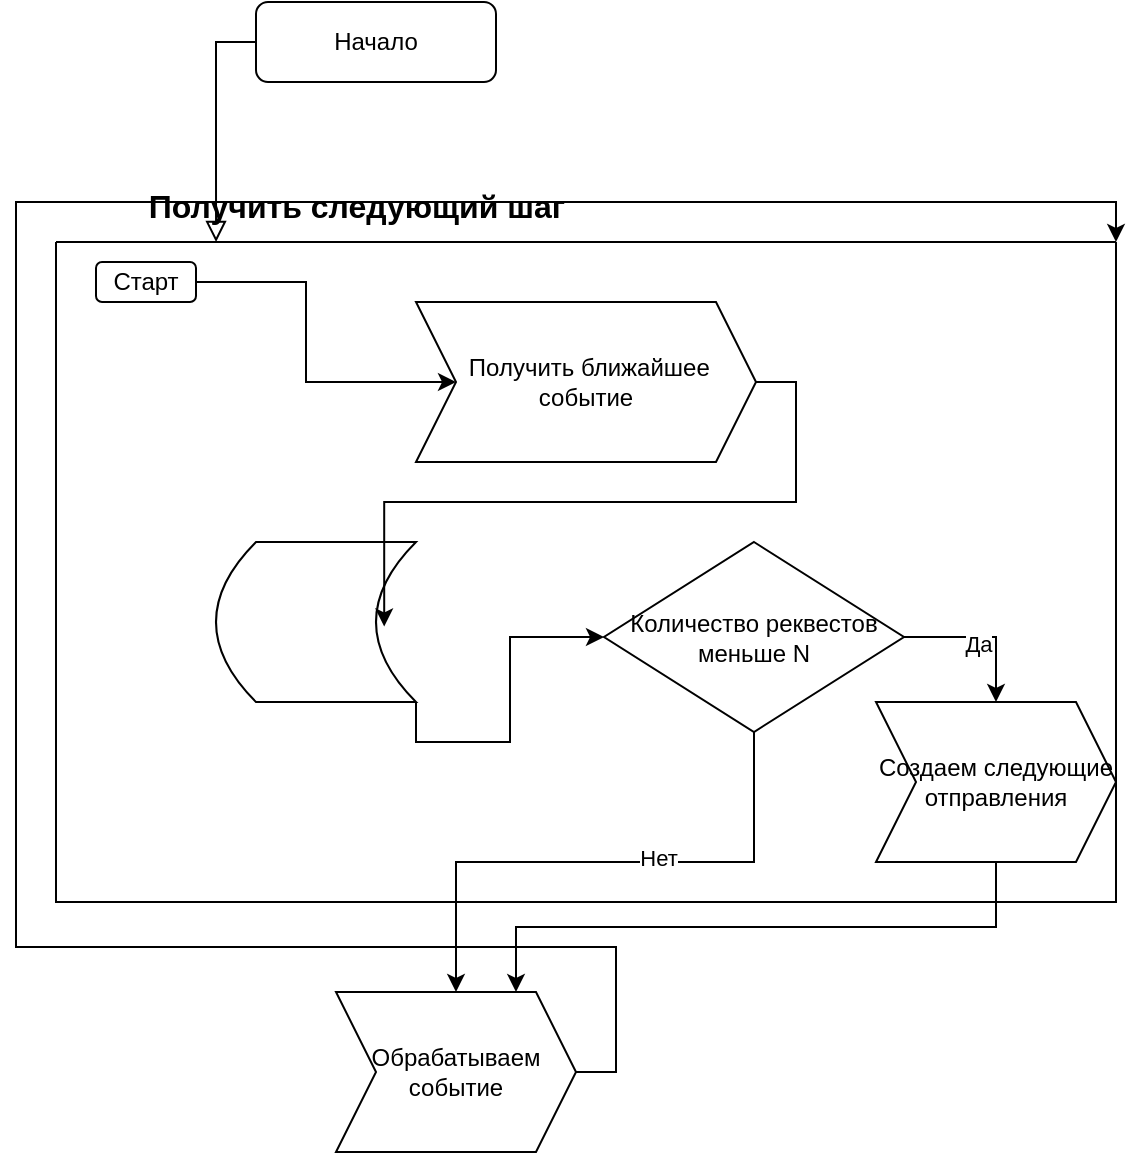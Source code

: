 <mxfile version="24.9.2">
  <diagram id="C5RBs43oDa-KdzZeNtuy" name="Page-1">
    <mxGraphModel dx="1274" dy="702" grid="1" gridSize="10" guides="1" tooltips="1" connect="1" arrows="1" fold="1" page="1" pageScale="1" pageWidth="827" pageHeight="1169" math="0" shadow="0">
      <root>
        <mxCell id="WIyWlLk6GJQsqaUBKTNV-0" />
        <mxCell id="WIyWlLk6GJQsqaUBKTNV-1" parent="WIyWlLk6GJQsqaUBKTNV-0" />
        <mxCell id="WIyWlLk6GJQsqaUBKTNV-2" value="" style="rounded=0;html=1;jettySize=auto;orthogonalLoop=1;fontSize=11;endArrow=block;endFill=0;endSize=8;strokeWidth=1;shadow=0;labelBackgroundColor=none;edgeStyle=orthogonalEdgeStyle;" parent="WIyWlLk6GJQsqaUBKTNV-1" source="WIyWlLk6GJQsqaUBKTNV-3" edge="1">
          <mxGeometry relative="1" as="geometry">
            <mxPoint x="220.034" y="170.028" as="targetPoint" />
          </mxGeometry>
        </mxCell>
        <mxCell id="WIyWlLk6GJQsqaUBKTNV-3" value="Начало" style="rounded=1;whiteSpace=wrap;html=1;fontSize=12;glass=0;strokeWidth=1;shadow=0;" parent="WIyWlLk6GJQsqaUBKTNV-1" vertex="1">
          <mxGeometry x="240" y="50" width="120" height="40" as="geometry" />
        </mxCell>
        <mxCell id="movLkcahRa3hKP9TegVr-1" value="" style="swimlane;startSize=0;" vertex="1" parent="WIyWlLk6GJQsqaUBKTNV-1">
          <mxGeometry x="140" y="170" width="530" height="330" as="geometry">
            <mxRectangle x="140" y="170" width="50" height="40" as="alternateBounds" />
          </mxGeometry>
        </mxCell>
        <mxCell id="movLkcahRa3hKP9TegVr-21" style="edgeStyle=orthogonalEdgeStyle;rounded=0;orthogonalLoop=1;jettySize=auto;html=1;exitX=1;exitY=0.5;exitDx=0;exitDy=0;" edge="1" parent="movLkcahRa3hKP9TegVr-1" source="movLkcahRa3hKP9TegVr-4" target="movLkcahRa3hKP9TegVr-7">
          <mxGeometry relative="1" as="geometry" />
        </mxCell>
        <mxCell id="movLkcahRa3hKP9TegVr-4" value="Старт" style="rounded=1;whiteSpace=wrap;html=1;" vertex="1" parent="movLkcahRa3hKP9TegVr-1">
          <mxGeometry x="20" y="10" width="50" height="20" as="geometry" />
        </mxCell>
        <mxCell id="movLkcahRa3hKP9TegVr-7" value="&amp;nbsp;Получить ближайшее событие" style="shape=step;perimeter=stepPerimeter;whiteSpace=wrap;html=1;fixedSize=1;" vertex="1" parent="movLkcahRa3hKP9TegVr-1">
          <mxGeometry x="180" y="30" width="170" height="80" as="geometry" />
        </mxCell>
        <mxCell id="movLkcahRa3hKP9TegVr-22" style="edgeStyle=orthogonalEdgeStyle;rounded=0;orthogonalLoop=1;jettySize=auto;html=1;exitX=1;exitY=1;exitDx=0;exitDy=0;entryX=0;entryY=0.5;entryDx=0;entryDy=0;" edge="1" parent="movLkcahRa3hKP9TegVr-1" source="movLkcahRa3hKP9TegVr-15" target="movLkcahRa3hKP9TegVr-20">
          <mxGeometry relative="1" as="geometry" />
        </mxCell>
        <mxCell id="movLkcahRa3hKP9TegVr-15" value="" style="shape=dataStorage;whiteSpace=wrap;html=1;fixedSize=1;" vertex="1" parent="movLkcahRa3hKP9TegVr-1">
          <mxGeometry x="80" y="150" width="100" height="80" as="geometry" />
        </mxCell>
        <mxCell id="movLkcahRa3hKP9TegVr-16" style="edgeStyle=orthogonalEdgeStyle;rounded=0;orthogonalLoop=1;jettySize=auto;html=1;exitX=1;exitY=0.5;exitDx=0;exitDy=0;entryX=0.841;entryY=0.528;entryDx=0;entryDy=0;entryPerimeter=0;" edge="1" parent="movLkcahRa3hKP9TegVr-1" source="movLkcahRa3hKP9TegVr-7" target="movLkcahRa3hKP9TegVr-15">
          <mxGeometry relative="1" as="geometry" />
        </mxCell>
        <mxCell id="movLkcahRa3hKP9TegVr-26" style="edgeStyle=orthogonalEdgeStyle;rounded=0;orthogonalLoop=1;jettySize=auto;html=1;exitX=1;exitY=0.5;exitDx=0;exitDy=0;entryX=0.5;entryY=0;entryDx=0;entryDy=0;" edge="1" parent="movLkcahRa3hKP9TegVr-1" source="movLkcahRa3hKP9TegVr-20" target="movLkcahRa3hKP9TegVr-25">
          <mxGeometry relative="1" as="geometry" />
        </mxCell>
        <mxCell id="movLkcahRa3hKP9TegVr-27" value="Да" style="edgeLabel;html=1;align=center;verticalAlign=middle;resizable=0;points=[];" vertex="1" connectable="0" parent="movLkcahRa3hKP9TegVr-26">
          <mxGeometry x="-0.057" y="-2" relative="1" as="geometry">
            <mxPoint y="1" as="offset" />
          </mxGeometry>
        </mxCell>
        <mxCell id="movLkcahRa3hKP9TegVr-20" value="Количество реквестов меньше N" style="rhombus;whiteSpace=wrap;html=1;" vertex="1" parent="movLkcahRa3hKP9TegVr-1">
          <mxGeometry x="274" y="150" width="150" height="95" as="geometry" />
        </mxCell>
        <mxCell id="movLkcahRa3hKP9TegVr-25" value="Создаем следующие отправления" style="shape=step;perimeter=stepPerimeter;whiteSpace=wrap;html=1;fixedSize=1;" vertex="1" parent="movLkcahRa3hKP9TegVr-1">
          <mxGeometry x="410" y="230" width="120" height="80" as="geometry" />
        </mxCell>
        <mxCell id="movLkcahRa3hKP9TegVr-2" value="&lt;font style=&quot;font-size: 16px;&quot;&gt;Получить следующий шаг&lt;/font&gt;" style="text;strokeColor=none;fillColor=none;html=1;fontSize=24;fontStyle=1;verticalAlign=middle;align=center;" vertex="1" parent="WIyWlLk6GJQsqaUBKTNV-1">
          <mxGeometry x="240" y="130" width="100" height="40" as="geometry" />
        </mxCell>
        <mxCell id="movLkcahRa3hKP9TegVr-19" style="edgeStyle=orthogonalEdgeStyle;rounded=0;orthogonalLoop=1;jettySize=auto;html=1;exitX=1;exitY=0.5;exitDx=0;exitDy=0;entryX=1;entryY=0;entryDx=0;entryDy=0;" edge="1" parent="WIyWlLk6GJQsqaUBKTNV-1" source="movLkcahRa3hKP9TegVr-17" target="movLkcahRa3hKP9TegVr-1">
          <mxGeometry relative="1" as="geometry" />
        </mxCell>
        <mxCell id="movLkcahRa3hKP9TegVr-17" value="Обрабатываем событие" style="shape=step;perimeter=stepPerimeter;whiteSpace=wrap;html=1;fixedSize=1;" vertex="1" parent="WIyWlLk6GJQsqaUBKTNV-1">
          <mxGeometry x="280" y="545" width="120" height="80" as="geometry" />
        </mxCell>
        <mxCell id="movLkcahRa3hKP9TegVr-23" style="edgeStyle=orthogonalEdgeStyle;rounded=0;orthogonalLoop=1;jettySize=auto;html=1;exitX=0.5;exitY=1;exitDx=0;exitDy=0;entryX=0.5;entryY=0;entryDx=0;entryDy=0;" edge="1" parent="WIyWlLk6GJQsqaUBKTNV-1" source="movLkcahRa3hKP9TegVr-20" target="movLkcahRa3hKP9TegVr-17">
          <mxGeometry relative="1" as="geometry" />
        </mxCell>
        <mxCell id="movLkcahRa3hKP9TegVr-24" value="Нет" style="edgeLabel;html=1;align=center;verticalAlign=middle;resizable=0;points=[];" vertex="1" connectable="0" parent="movLkcahRa3hKP9TegVr-23">
          <mxGeometry x="-0.19" y="-2" relative="1" as="geometry">
            <mxPoint as="offset" />
          </mxGeometry>
        </mxCell>
        <mxCell id="movLkcahRa3hKP9TegVr-28" style="edgeStyle=orthogonalEdgeStyle;rounded=0;orthogonalLoop=1;jettySize=auto;html=1;exitX=0.5;exitY=1;exitDx=0;exitDy=0;entryX=0.75;entryY=0;entryDx=0;entryDy=0;" edge="1" parent="WIyWlLk6GJQsqaUBKTNV-1" source="movLkcahRa3hKP9TegVr-25" target="movLkcahRa3hKP9TegVr-17">
          <mxGeometry relative="1" as="geometry" />
        </mxCell>
      </root>
    </mxGraphModel>
  </diagram>
</mxfile>
